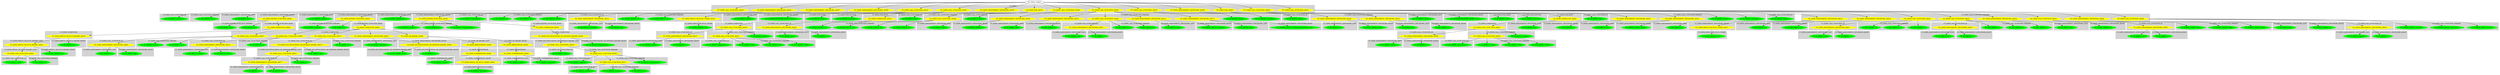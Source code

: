 digraph {

subgraph cluster0 {
 node [style=filled,color=white];
 style=filled;
 color=lightgrey;
 label = "CT_PROG";

"NT_EXPR_CALL_FUNCTION_28441"
 [fillcolor = yellow]
"NT_EXPR_ASSIGNMENT_OPETATORS_28444"
 [fillcolor = yellow]
"NT_EXPR_ASSIGNMENT_OPETATORS_28457"
 [fillcolor = yellow]
"NT_EXPR_ASSIGNMENT_OPETATORS_28498"
 [fillcolor = yellow]
"NT_EXPR_CALL_FUNCTION_28516"
 [fillcolor = yellow]
"NT_EXPR_CALL_FUNCTION_28521"
 [fillcolor = yellow]
"NT_EXPR_ASSIGNMENT_OPETATORS_28529"
 [fillcolor = yellow]
"NT_EXPR_FOR_28532"
 [fillcolor = yellow]
"NT_EXPR_CALL_FUNCTION_28546"
 [fillcolor = yellow]
"NT_EXPR_CALL_FUNCTION_28556"
 [fillcolor = yellow]
"NT_EXPR_CALL_FUNCTION_28578"
 [fillcolor = yellow]
"NT_EXPR_ASSIGNMENT_OPETATORS_28586"
 [fillcolor = yellow]
"NT_EXPR_FOR_28589"
 [fillcolor = yellow]
"NT_EXPR_CALL_FUNCTION_28603"
 [fillcolor = yellow]
"NT_EXPR_CALL_FUNCTION_28613"
 [fillcolor = yellow]
}
"NT_PROG_28440"->"NT_EXPR_CALL_FUNCTION_28441"
subgraph cluster1 {
 node [style=filled,color=white];
 style=filled;
 color=lightgrey;
 label = "CT_EXPR_CALL_FUNCTION_ID";

"NT_ID_28442< set.seed >"
 [fillcolor = green]
}
subgraph cluster2 {
 node [style=filled,color=white];
 style=filled;
 color=lightgrey;
 label = "CT_EXPR_CALL_FUNCTION_PARAMS";

"NT_INT_28443< 101 >"
 [fillcolor = green]
}
"NT_EXPR_CALL_FUNCTION_28441"->"NT_ID_28442< set.seed >"
"NT_EXPR_CALL_FUNCTION_28441"->"NT_INT_28443< 101 >"
"NT_PROG_28440"->"NT_EXPR_ASSIGNMENT_OPETATORS_28444"
subgraph cluster3 {
 node [style=filled,color=white];
 style=filled;
 color=lightgrey;
 label = "CT_EXPR_ASSIGNMENT_OPETATORS_LEFT";

"NT_ID_28445< dgp >"
 [fillcolor = green]
}
subgraph cluster4 {
 node [style=filled,color=white];
 style=filled;
 color=lightgrey;
 label = "CT_EXPR_ASSIGNMENT_OPETATORS_RIGHT";

"NT_EXPR_DEFINE_FUNCTION_28446"
 [fillcolor = yellow]
}
"NT_EXPR_ASSIGNMENT_OPETATORS_28444"->"NT_ID_28445< dgp >"
"NT_EXPR_ASSIGNMENT_OPETATORS_28444"->"NT_EXPR_DEFINE_FUNCTION_28446"
subgraph cluster5 {
 node [style=filled,color=white];
 style=filled;
 color=lightgrey;
 label = "CT_EXPR_DEFINE_FUNCTION_PARAMS";

"NT_ID_28447< N >"
 [fillcolor = green]
"NT_ID_28448< mu >"
 [fillcolor = green]
}
subgraph cluster6 {
 node [style=filled,color=white];
 style=filled;
 color=lightgrey;
 label = "CT_EXPR_DEFINE_FUNCTION_BODY";

"NT_EXPR_COMPOUND_28449"
 [fillcolor = yellow]
}
"NT_EXPR_DEFINE_FUNCTION_28446"->"NT_ID_28447< N >"
"NT_EXPR_DEFINE_FUNCTION_28446"->"NT_ID_28448< mu >"
"NT_EXPR_DEFINE_FUNCTION_28446"->"NT_EXPR_COMPOUND_28449"
subgraph cluster7 {
 node [style=filled,color=white];
 style=filled;
 color=lightgrey;
 label = "CT_EXPR_COMPOUND";

"NT_EXPR_MINUS_OR_PLUS_BINARY_28450"
 [fillcolor = yellow]
}
"NT_EXPR_COMPOUND_28449"->"NT_EXPR_MINUS_OR_PLUS_BINARY_28450"
subgraph cluster8 {
 node [style=filled,color=white];
 style=filled;
 color=lightgrey;
 label = "CT_EXPR_MINUS_OR_PLUS_BINARY_LEFT";

"NT_EXPR_MINUS_OR_PLUS_BINARY_28451"
 [fillcolor = yellow]
}
subgraph cluster9 {
 node [style=filled,color=white];
 style=filled;
 color=lightgrey;
 label = "CT_EXPR_MINUS_OR_PLUS_BINARY_RIGHT";

"NT_ID_28456< mu >"
 [fillcolor = green]
}
"NT_EXPR_MINUS_OR_PLUS_BINARY_28450"->"NT_EXPR_MINUS_OR_PLUS_BINARY_28451"
subgraph cluster10 {
 node [style=filled,color=white];
 style=filled;
 color=lightgrey;
 label = "CT_EXPR_MINUS_OR_PLUS_BINARY_LEFT";

"NT_EXPR_CALL_FUNCTION_28452"
 [fillcolor = yellow]
}
subgraph cluster11 {
 node [style=filled,color=white];
 style=filled;
 color=lightgrey;
 label = "CT_EXPR_MINUS_OR_PLUS_BINARY_RIGHT";

"NT_FLOAT_28455< 0.5 >"
 [fillcolor = green]
}
"NT_EXPR_MINUS_OR_PLUS_BINARY_28451"->"NT_EXPR_CALL_FUNCTION_28452"
subgraph cluster12 {
 node [style=filled,color=white];
 style=filled;
 color=lightgrey;
 label = "CT_EXPR_CALL_FUNCTION_ID";

"NT_ID_28453< runif >"
 [fillcolor = green]
}
subgraph cluster13 {
 node [style=filled,color=white];
 style=filled;
 color=lightgrey;
 label = "CT_EXPR_CALL_FUNCTION_PARAMS";

"NT_ID_28454< N >"
 [fillcolor = green]
}
"NT_EXPR_CALL_FUNCTION_28452"->"NT_ID_28453< runif >"
"NT_EXPR_CALL_FUNCTION_28452"->"NT_ID_28454< N >"
"NT_EXPR_MINUS_OR_PLUS_BINARY_28451"->"NT_FLOAT_28455< 0.5 >"
"NT_EXPR_MINUS_OR_PLUS_BINARY_28450"->"NT_ID_28456< mu >"
"NT_PROG_28440"->"NT_EXPR_ASSIGNMENT_OPETATORS_28457"
subgraph cluster14 {
 node [style=filled,color=white];
 style=filled;
 color=lightgrey;
 label = "CT_EXPR_ASSIGNMENT_OPETATORS_LEFT";

"NT_ID_28458< one.test >"
 [fillcolor = green]
}
subgraph cluster15 {
 node [style=filled,color=white];
 style=filled;
 color=lightgrey;
 label = "CT_EXPR_ASSIGNMENT_OPETATORS_RIGHT";

"NT_EXPR_DEFINE_FUNCTION_28459"
 [fillcolor = yellow]
}
"NT_EXPR_ASSIGNMENT_OPETATORS_28457"->"NT_ID_28458< one.test >"
"NT_EXPR_ASSIGNMENT_OPETATORS_28457"->"NT_EXPR_DEFINE_FUNCTION_28459"
subgraph cluster16 {
 node [style=filled,color=white];
 style=filled;
 color=lightgrey;
 label = "CT_EXPR_DEFINE_FUNCTION_PARAMS";

"NT_ID_28460< N >"
 [fillcolor = green]
"NT_ID_28461< truemu >"
 [fillcolor = green]
}
subgraph cluster17 {
 node [style=filled,color=white];
 style=filled;
 color=lightgrey;
 label = "CT_EXPR_DEFINE_FUNCTION_BODY";

"NT_EXPR_COMPOUND_28462"
 [fillcolor = yellow]
}
"NT_EXPR_DEFINE_FUNCTION_28459"->"NT_ID_28460< N >"
"NT_EXPR_DEFINE_FUNCTION_28459"->"NT_ID_28461< truemu >"
"NT_EXPR_DEFINE_FUNCTION_28459"->"NT_EXPR_COMPOUND_28462"
subgraph cluster18 {
 node [style=filled,color=white];
 style=filled;
 color=lightgrey;
 label = "CT_EXPR_COMPOUND";

"NT_EXPR_CALL_FUNCTION_28463"
 [fillcolor = yellow]
"NT_EXPR_CALL_FUNCTION_28469"
 [fillcolor = yellow]
"NT_EXPR_CALL_FUNCTION_28474"
 [fillcolor = yellow]
"NT_EXPR_ASSIGNMENT_OPETATORS_28483"
 [fillcolor = yellow]
"NT_EXPR_OR_BINARY_28488"
 [fillcolor = yellow]
}
"NT_EXPR_COMPOUND_28462"->"NT_EXPR_CALL_FUNCTION_28463"
subgraph cluster19 {
 node [style=filled,color=white];
 style=filled;
 color=lightgrey;
 label = "CT_EXPR_CALL_FUNCTION_ID";

"NT_EXPR_ASSIGNMENT_OPETATORS_28464"
 [fillcolor = yellow]
}
subgraph cluster20 {
 node [style=filled,color=white];
 style=filled;
 color=lightgrey;
 label = "CT_EXPR_CALL_FUNCTION_PARAMS";

"NT_ID_28467< N >"
 [fillcolor = green]
"NT_ID_28468< truemu >"
 [fillcolor = green]
}
"NT_EXPR_CALL_FUNCTION_28463"->"NT_EXPR_ASSIGNMENT_OPETATORS_28464"
subgraph cluster21 {
 node [style=filled,color=white];
 style=filled;
 color=lightgrey;
 label = "CT_EXPR_ASSIGNMENT_OPETATORS_LEFT";

"NT_ID_28465< x >"
 [fillcolor = green]
}
subgraph cluster22 {
 node [style=filled,color=white];
 style=filled;
 color=lightgrey;
 label = "CT_EXPR_ASSIGNMENT_OPETATORS_RIGHT";

"NT_ID_28466< dgp >"
 [fillcolor = green]
}
"NT_EXPR_ASSIGNMENT_OPETATORS_28464"->"NT_ID_28465< x >"
"NT_EXPR_ASSIGNMENT_OPETATORS_28464"->"NT_ID_28466< dgp >"
"NT_EXPR_CALL_FUNCTION_28463"->"NT_ID_28467< N >"
"NT_EXPR_CALL_FUNCTION_28463"->"NT_ID_28468< truemu >"
"NT_EXPR_COMPOUND_28462"->"NT_EXPR_CALL_FUNCTION_28469"
subgraph cluster23 {
 node [style=filled,color=white];
 style=filled;
 color=lightgrey;
 label = "CT_EXPR_CALL_FUNCTION_ID";

"NT_EXPR_ASSIGNMENT_OPETATORS_28470"
 [fillcolor = yellow]
}
subgraph cluster24 {
 node [style=filled,color=white];
 style=filled;
 color=lightgrey;
 label = "CT_EXPR_CALL_FUNCTION_PARAMS";

"NT_ID_28473< x >"
 [fillcolor = green]
}
"NT_EXPR_CALL_FUNCTION_28469"->"NT_EXPR_ASSIGNMENT_OPETATORS_28470"
subgraph cluster25 {
 node [style=filled,color=white];
 style=filled;
 color=lightgrey;
 label = "CT_EXPR_ASSIGNMENT_OPETATORS_LEFT";

"NT_ID_28471< muhat >"
 [fillcolor = green]
}
subgraph cluster26 {
 node [style=filled,color=white];
 style=filled;
 color=lightgrey;
 label = "CT_EXPR_ASSIGNMENT_OPETATORS_RIGHT";

"NT_ID_28472< mean >"
 [fillcolor = green]
}
"NT_EXPR_ASSIGNMENT_OPETATORS_28470"->"NT_ID_28471< muhat >"
"NT_EXPR_ASSIGNMENT_OPETATORS_28470"->"NT_ID_28472< mean >"
"NT_EXPR_CALL_FUNCTION_28469"->"NT_ID_28473< x >"
"NT_EXPR_COMPOUND_28462"->"NT_EXPR_CALL_FUNCTION_28474"
subgraph cluster27 {
 node [style=filled,color=white];
 style=filled;
 color=lightgrey;
 label = "CT_EXPR_CALL_FUNCTION_ID";

"NT_EXPR_MULTIPLICATION_OR_DIVISION_BINARY_28475"
 [fillcolor = yellow]
}
subgraph cluster28 {
 node [style=filled,color=white];
 style=filled;
 color=lightgrey;
 label = "CT_EXPR_CALL_FUNCTION_PARAMS";

"NT_ID_28482< N >"
 [fillcolor = green]
}
"NT_EXPR_CALL_FUNCTION_28474"->"NT_EXPR_MULTIPLICATION_OR_DIVISION_BINARY_28475"
subgraph cluster29 {
 node [style=filled,color=white];
 style=filled;
 color=lightgrey;
 label = "CT_EXPR_MULTIPLICATION_OR_DIVISION_BINARY_LEFT";

"NT_EXPR_CALL_FUNCTION_28476"
 [fillcolor = yellow]
}
subgraph cluster30 {
 node [style=filled,color=white];
 style=filled;
 color=lightgrey;
 label = "CT_EXPR_MULTIPLICATION_OR_DIVISION_BINARY_RIGHT";

"NT_ID_28481< sqrt >"
 [fillcolor = green]
}
"NT_EXPR_MULTIPLICATION_OR_DIVISION_BINARY_28475"->"NT_EXPR_CALL_FUNCTION_28476"
subgraph cluster31 {
 node [style=filled,color=white];
 style=filled;
 color=lightgrey;
 label = "CT_EXPR_CALL_FUNCTION_ID";

"NT_EXPR_ASSIGNMENT_OPETATORS_28477"
 [fillcolor = yellow]
}
subgraph cluster32 {
 node [style=filled,color=white];
 style=filled;
 color=lightgrey;
 label = "CT_EXPR_CALL_FUNCTION_PARAMS";

"NT_ID_28480< x >"
 [fillcolor = green]
}
"NT_EXPR_CALL_FUNCTION_28476"->"NT_EXPR_ASSIGNMENT_OPETATORS_28477"
subgraph cluster33 {
 node [style=filled,color=white];
 style=filled;
 color=lightgrey;
 label = "CT_EXPR_ASSIGNMENT_OPETATORS_LEFT";

"NT_ID_28478< s >"
 [fillcolor = green]
}
subgraph cluster34 {
 node [style=filled,color=white];
 style=filled;
 color=lightgrey;
 label = "CT_EXPR_ASSIGNMENT_OPETATORS_RIGHT";

"NT_ID_28479< sd >"
 [fillcolor = green]
}
"NT_EXPR_ASSIGNMENT_OPETATORS_28477"->"NT_ID_28478< s >"
"NT_EXPR_ASSIGNMENT_OPETATORS_28477"->"NT_ID_28479< sd >"
"NT_EXPR_CALL_FUNCTION_28476"->"NT_ID_28480< x >"
"NT_EXPR_MULTIPLICATION_OR_DIVISION_BINARY_28475"->"NT_ID_28481< sqrt >"
"NT_EXPR_CALL_FUNCTION_28474"->"NT_ID_28482< N >"
"NT_EXPR_COMPOUND_28462"->"NT_EXPR_ASSIGNMENT_OPETATORS_28483"
subgraph cluster35 {
 node [style=filled,color=white];
 style=filled;
 color=lightgrey;
 label = "CT_EXPR_ASSIGNMENT_OPETATORS_LEFT";

"NT_ID_28484< threshold >"
 [fillcolor = green]
}
subgraph cluster36 {
 node [style=filled,color=white];
 style=filled;
 color=lightgrey;
 label = "CT_EXPR_ASSIGNMENT_OPETATORS_RIGHT";

"NT_EXPR_MULTIPLICATION_OR_DIVISION_BINARY_28485"
 [fillcolor = yellow]
}
"NT_EXPR_ASSIGNMENT_OPETATORS_28483"->"NT_ID_28484< threshold >"
"NT_EXPR_ASSIGNMENT_OPETATORS_28483"->"NT_EXPR_MULTIPLICATION_OR_DIVISION_BINARY_28485"
subgraph cluster37 {
 node [style=filled,color=white];
 style=filled;
 color=lightgrey;
 label = "CT_EXPR_MULTIPLICATION_OR_DIVISION_BINARY_LEFT";

"NT_FLOAT_28486< 1.96 >"
 [fillcolor = green]
}
subgraph cluster38 {
 node [style=filled,color=white];
 style=filled;
 color=lightgrey;
 label = "CT_EXPR_MULTIPLICATION_OR_DIVISION_BINARY_RIGHT";

"NT_ID_28487< s >"
 [fillcolor = green]
}
"NT_EXPR_MULTIPLICATION_OR_DIVISION_BINARY_28485"->"NT_FLOAT_28486< 1.96 >"
"NT_EXPR_MULTIPLICATION_OR_DIVISION_BINARY_28485"->"NT_ID_28487< s >"
"NT_EXPR_COMPOUND_28462"->"NT_EXPR_OR_BINARY_28488"
subgraph cluster39 {
 node [style=filled,color=white];
 style=filled;
 color=lightgrey;
 label = "CT_EXPR_OR_BINARY_LEFT";

"NT_EXPR_PARENTHESIS_28489"
 [fillcolor = yellow]
}
subgraph cluster40 {
 node [style=filled,color=white];
 style=filled;
 color=lightgrey;
 label = "CT_EXPR_OR_BINARY_RIGHT";

"NT_EXPR_PARENTHESIS_28494"
 [fillcolor = yellow]
}
"NT_EXPR_OR_BINARY_28488"->"NT_EXPR_PARENTHESIS_28489"
subgraph cluster41 {
 node [style=filled,color=white];
 style=filled;
 color=lightgrey;
 label = "CT_EXPR_PARENTHESIS";

"NT_EXPR_COMPARISONS_28490"
 [fillcolor = yellow]
}
"NT_EXPR_PARENTHESIS_28489"->"NT_EXPR_COMPARISONS_28490"
subgraph cluster42 {
 node [style=filled,color=white];
 style=filled;
 color=lightgrey;
 label = "CT_EXPR_COMPARISONS_LEFT";

"NT_ID_28491< muhat >"
 [fillcolor = green]
}
subgraph cluster43 {
 node [style=filled,color=white];
 style=filled;
 color=lightgrey;
 label = "CT_EXPR_COMPARISONS_RIGHT";

"NT_EXPR_MINUS_OR_PLUS_UNARY_28492"
 [fillcolor = yellow]
}
"NT_EXPR_COMPARISONS_28490"->"NT_ID_28491< muhat >"
"NT_EXPR_COMPARISONS_28490"->"NT_EXPR_MINUS_OR_PLUS_UNARY_28492"
subgraph cluster44 {
 node [style=filled,color=white];
 style=filled;
 color=lightgrey;
 label = "CT_EXPR_MINUS_OR_PLUS_UNARY";

"NT_ID_28493< threshold >"
 [fillcolor = green]
}
"NT_EXPR_MINUS_OR_PLUS_UNARY_28492"->"NT_ID_28493< threshold >"
"NT_EXPR_OR_BINARY_28488"->"NT_EXPR_PARENTHESIS_28494"
subgraph cluster45 {
 node [style=filled,color=white];
 style=filled;
 color=lightgrey;
 label = "CT_EXPR_PARENTHESIS";

"NT_EXPR_COMPARISONS_28495"
 [fillcolor = yellow]
}
"NT_EXPR_PARENTHESIS_28494"->"NT_EXPR_COMPARISONS_28495"
subgraph cluster46 {
 node [style=filled,color=white];
 style=filled;
 color=lightgrey;
 label = "CT_EXPR_COMPARISONS_LEFT";

"NT_ID_28496< muhat >"
 [fillcolor = green]
}
subgraph cluster47 {
 node [style=filled,color=white];
 style=filled;
 color=lightgrey;
 label = "CT_EXPR_COMPARISONS_RIGHT";

"NT_ID_28497< threshold >"
 [fillcolor = green]
}
"NT_EXPR_COMPARISONS_28495"->"NT_ID_28496< muhat >"
"NT_EXPR_COMPARISONS_28495"->"NT_ID_28497< threshold >"
"NT_PROG_28440"->"NT_EXPR_ASSIGNMENT_OPETATORS_28498"
subgraph cluster48 {
 node [style=filled,color=white];
 style=filled;
 color=lightgrey;
 label = "CT_EXPR_ASSIGNMENT_OPETATORS_LEFT";

"NT_ID_28499< experiment >"
 [fillcolor = green]
}
subgraph cluster49 {
 node [style=filled,color=white];
 style=filled;
 color=lightgrey;
 label = "CT_EXPR_ASSIGNMENT_OPETATORS_RIGHT";

"NT_EXPR_DEFINE_FUNCTION_28500"
 [fillcolor = yellow]
}
"NT_EXPR_ASSIGNMENT_OPETATORS_28498"->"NT_ID_28499< experiment >"
"NT_EXPR_ASSIGNMENT_OPETATORS_28498"->"NT_EXPR_DEFINE_FUNCTION_28500"
subgraph cluster50 {
 node [style=filled,color=white];
 style=filled;
 color=lightgrey;
 label = "CT_EXPR_DEFINE_FUNCTION_PARAMS";

"NT_ID_28501< Nexperiments >"
 [fillcolor = green]
"NT_ID_28502< N >"
 [fillcolor = green]
"NT_ID_28503< truemu >"
 [fillcolor = green]
}
subgraph cluster51 {
 node [style=filled,color=white];
 style=filled;
 color=lightgrey;
 label = "CT_EXPR_DEFINE_FUNCTION_BODY";

"NT_EXPR_COMPOUND_28504"
 [fillcolor = yellow]
}
"NT_EXPR_DEFINE_FUNCTION_28500"->"NT_ID_28501< Nexperiments >"
"NT_EXPR_DEFINE_FUNCTION_28500"->"NT_ID_28502< N >"
"NT_EXPR_DEFINE_FUNCTION_28500"->"NT_ID_28503< truemu >"
"NT_EXPR_DEFINE_FUNCTION_28500"->"NT_EXPR_COMPOUND_28504"
subgraph cluster52 {
 node [style=filled,color=white];
 style=filled;
 color=lightgrey;
 label = "CT_EXPR_COMPOUND";

"NT_EXPR_MULTIPLICATION_OR_DIVISION_BINARY_28505"
 [fillcolor = yellow]
}
"NT_EXPR_COMPOUND_28504"->"NT_EXPR_MULTIPLICATION_OR_DIVISION_BINARY_28505"
subgraph cluster53 {
 node [style=filled,color=white];
 style=filled;
 color=lightgrey;
 label = "CT_EXPR_MULTIPLICATION_OR_DIVISION_BINARY_LEFT";

"NT_EXPR_CALL_FUNCTION_28506"
 [fillcolor = yellow]
}
subgraph cluster54 {
 node [style=filled,color=white];
 style=filled;
 color=lightgrey;
 label = "CT_EXPR_MULTIPLICATION_OR_DIVISION_BINARY_RIGHT";

"NT_ID_28515< Nexperiments >"
 [fillcolor = green]
}
"NT_EXPR_MULTIPLICATION_OR_DIVISION_BINARY_28505"->"NT_EXPR_CALL_FUNCTION_28506"
subgraph cluster55 {
 node [style=filled,color=white];
 style=filled;
 color=lightgrey;
 label = "CT_EXPR_CALL_FUNCTION_ID";

"NT_ID_28507< sum >"
 [fillcolor = green]
}
subgraph cluster56 {
 node [style=filled,color=white];
 style=filled;
 color=lightgrey;
 label = "CT_EXPR_CALL_FUNCTION_PARAMS";

"NT_EXPR_CALL_FUNCTION_28508"
 [fillcolor = yellow]
}
"NT_EXPR_CALL_FUNCTION_28506"->"NT_ID_28507< sum >"
"NT_EXPR_CALL_FUNCTION_28506"->"NT_EXPR_CALL_FUNCTION_28508"
subgraph cluster57 {
 node [style=filled,color=white];
 style=filled;
 color=lightgrey;
 label = "CT_EXPR_CALL_FUNCTION_ID";

"NT_ID_28509< replicate >"
 [fillcolor = green]
}
subgraph cluster58 {
 node [style=filled,color=white];
 style=filled;
 color=lightgrey;
 label = "CT_EXPR_CALL_FUNCTION_PARAMS";

"NT_ID_28510< Nexperiments >"
 [fillcolor = green]
"NT_EXPR_CALL_FUNCTION_28511"
 [fillcolor = yellow]
}
"NT_EXPR_CALL_FUNCTION_28508"->"NT_ID_28509< replicate >"
"NT_EXPR_CALL_FUNCTION_28508"->"NT_ID_28510< Nexperiments >"
"NT_EXPR_CALL_FUNCTION_28508"->"NT_EXPR_CALL_FUNCTION_28511"
subgraph cluster59 {
 node [style=filled,color=white];
 style=filled;
 color=lightgrey;
 label = "CT_EXPR_CALL_FUNCTION_ID";

"NT_ID_28512< one.test >"
 [fillcolor = green]
}
subgraph cluster60 {
 node [style=filled,color=white];
 style=filled;
 color=lightgrey;
 label = "CT_EXPR_CALL_FUNCTION_PARAMS";

"NT_ID_28513< N >"
 [fillcolor = green]
"NT_ID_28514< truemu >"
 [fillcolor = green]
}
"NT_EXPR_CALL_FUNCTION_28511"->"NT_ID_28512< one.test >"
"NT_EXPR_CALL_FUNCTION_28511"->"NT_ID_28513< N >"
"NT_EXPR_CALL_FUNCTION_28511"->"NT_ID_28514< truemu >"
"NT_EXPR_MULTIPLICATION_OR_DIVISION_BINARY_28505"->"NT_ID_28515< Nexperiments >"
"NT_PROG_28440"->"NT_EXPR_CALL_FUNCTION_28516"
subgraph cluster61 {
 node [style=filled,color=white];
 style=filled;
 color=lightgrey;
 label = "CT_EXPR_CALL_FUNCTION_ID";

"NT_ID_28517< experiment >"
 [fillcolor = green]
}
subgraph cluster62 {
 node [style=filled,color=white];
 style=filled;
 color=lightgrey;
 label = "CT_EXPR_CALL_FUNCTION_PARAMS";

"NT_INT_28518< 10000 >"
 [fillcolor = green]
"NT_INT_28519< 50 >"
 [fillcolor = green]
"NT_INT_28520< 0 >"
 [fillcolor = green]
}
"NT_EXPR_CALL_FUNCTION_28516"->"NT_ID_28517< experiment >"
"NT_EXPR_CALL_FUNCTION_28516"->"NT_INT_28518< 10000 >"
"NT_EXPR_CALL_FUNCTION_28516"->"NT_INT_28519< 50 >"
"NT_EXPR_CALL_FUNCTION_28516"->"NT_INT_28520< 0 >"
"NT_PROG_28440"->"NT_EXPR_CALL_FUNCTION_28521"
subgraph cluster63 {
 node [style=filled,color=white];
 style=filled;
 color=lightgrey;
 label = "CT_EXPR_CALL_FUNCTION_ID";

"NT_EXPR_ASSIGNMENT_OPETATORS_28522"
 [fillcolor = yellow]
}
subgraph cluster64 {
 node [style=filled,color=white];
 style=filled;
 color=lightgrey;
 label = "CT_EXPR_CALL_FUNCTION_PARAMS";

"NT_EXPR_MINUS_OR_PLUS_UNARY_28525"
 [fillcolor = yellow]
"NT_FLOAT_28527< .15 >"
 [fillcolor = green]
"NT_FLOAT_28528< .01 >"
 [fillcolor = green]
}
"NT_EXPR_CALL_FUNCTION_28521"->"NT_EXPR_ASSIGNMENT_OPETATORS_28522"
subgraph cluster65 {
 node [style=filled,color=white];
 style=filled;
 color=lightgrey;
 label = "CT_EXPR_ASSIGNMENT_OPETATORS_LEFT";

"NT_ID_28523< muvalues >"
 [fillcolor = green]
}
subgraph cluster66 {
 node [style=filled,color=white];
 style=filled;
 color=lightgrey;
 label = "CT_EXPR_ASSIGNMENT_OPETATORS_RIGHT";

"NT_ID_28524< seq >"
 [fillcolor = green]
}
"NT_EXPR_ASSIGNMENT_OPETATORS_28522"->"NT_ID_28523< muvalues >"
"NT_EXPR_ASSIGNMENT_OPETATORS_28522"->"NT_ID_28524< seq >"
"NT_EXPR_CALL_FUNCTION_28521"->"NT_EXPR_MINUS_OR_PLUS_UNARY_28525"
subgraph cluster67 {
 node [style=filled,color=white];
 style=filled;
 color=lightgrey;
 label = "CT_EXPR_MINUS_OR_PLUS_UNARY";

"NT_FLOAT_28526< .15 >"
 [fillcolor = green]
}
"NT_EXPR_MINUS_OR_PLUS_UNARY_28525"->"NT_FLOAT_28526< .15 >"
"NT_EXPR_CALL_FUNCTION_28521"->"NT_FLOAT_28527< .15 >"
"NT_EXPR_CALL_FUNCTION_28521"->"NT_FLOAT_28528< .01 >"
"NT_PROG_28440"->"NT_EXPR_ASSIGNMENT_OPETATORS_28529"
subgraph cluster68 {
 node [style=filled,color=white];
 style=filled;
 color=lightgrey;
 label = "CT_EXPR_ASSIGNMENT_OPETATORS_LEFT";

"NT_ID_28530< results >"
 [fillcolor = green]
}
subgraph cluster69 {
 node [style=filled,color=white];
 style=filled;
 color=lightgrey;
 label = "CT_EXPR_ASSIGNMENT_OPETATORS_RIGHT";

"NT_LITERALSPECIFIER_28531< NULL >"
 [fillcolor = green]
}
"NT_EXPR_ASSIGNMENT_OPETATORS_28529"->"NT_ID_28530< results >"
"NT_EXPR_ASSIGNMENT_OPETATORS_28529"->"NT_LITERALSPECIFIER_28531< NULL >"
"NT_PROG_28440"->"NT_EXPR_FOR_28532"
subgraph cluster70 {
 node [style=filled,color=white];
 style=filled;
 color=lightgrey;
 label = "CT_EXPR_FOR_NAME";

"NT_ID_28533< truth >"
 [fillcolor = green]
}
subgraph cluster71 {
 node [style=filled,color=white];
 style=filled;
 color=lightgrey;
 label = "CT_EXPR_FOR_VECTOR";

"NT_ID_28534< muvalues >"
 [fillcolor = green]
}
subgraph cluster72 {
 node [style=filled,color=white];
 style=filled;
 color=lightgrey;
 label = "CT_EXPR_FOR_BODY";

"NT_EXPR_COMPOUND_28535"
 [fillcolor = yellow]
}
"NT_EXPR_FOR_28532"->"NT_ID_28533< truth >"
"NT_EXPR_FOR_28532"->"NT_ID_28534< muvalues >"
"NT_EXPR_FOR_28532"->"NT_EXPR_COMPOUND_28535"
subgraph cluster73 {
 node [style=filled,color=white];
 style=filled;
 color=lightgrey;
 label = "CT_EXPR_COMPOUND";

"NT_EXPR_CALL_FUNCTION_28536"
 [fillcolor = yellow]
}
"NT_EXPR_COMPOUND_28535"->"NT_EXPR_CALL_FUNCTION_28536"
subgraph cluster74 {
 node [style=filled,color=white];
 style=filled;
 color=lightgrey;
 label = "CT_EXPR_CALL_FUNCTION_ID";

"NT_EXPR_ASSIGNMENT_OPETATORS_28537"
 [fillcolor = yellow]
}
subgraph cluster75 {
 node [style=filled,color=white];
 style=filled;
 color=lightgrey;
 label = "CT_EXPR_CALL_FUNCTION_PARAMS";

"NT_ID_28540< results >"
 [fillcolor = green]
"NT_EXPR_CALL_FUNCTION_28541"
 [fillcolor = yellow]
}
"NT_EXPR_CALL_FUNCTION_28536"->"NT_EXPR_ASSIGNMENT_OPETATORS_28537"
subgraph cluster76 {
 node [style=filled,color=white];
 style=filled;
 color=lightgrey;
 label = "CT_EXPR_ASSIGNMENT_OPETATORS_LEFT";

"NT_ID_28538< results >"
 [fillcolor = green]
}
subgraph cluster77 {
 node [style=filled,color=white];
 style=filled;
 color=lightgrey;
 label = "CT_EXPR_ASSIGNMENT_OPETATORS_RIGHT";

"NT_ID_28539< c >"
 [fillcolor = green]
}
"NT_EXPR_ASSIGNMENT_OPETATORS_28537"->"NT_ID_28538< results >"
"NT_EXPR_ASSIGNMENT_OPETATORS_28537"->"NT_ID_28539< c >"
"NT_EXPR_CALL_FUNCTION_28536"->"NT_ID_28540< results >"
"NT_EXPR_CALL_FUNCTION_28536"->"NT_EXPR_CALL_FUNCTION_28541"
subgraph cluster78 {
 node [style=filled,color=white];
 style=filled;
 color=lightgrey;
 label = "CT_EXPR_CALL_FUNCTION_ID";

"NT_ID_28542< experiment >"
 [fillcolor = green]
}
subgraph cluster79 {
 node [style=filled,color=white];
 style=filled;
 color=lightgrey;
 label = "CT_EXPR_CALL_FUNCTION_PARAMS";

"NT_INT_28543< 10000 >"
 [fillcolor = green]
"NT_INT_28544< 50 >"
 [fillcolor = green]
"NT_ID_28545< truth >"
 [fillcolor = green]
}
"NT_EXPR_CALL_FUNCTION_28541"->"NT_ID_28542< experiment >"
"NT_EXPR_CALL_FUNCTION_28541"->"NT_INT_28543< 10000 >"
"NT_EXPR_CALL_FUNCTION_28541"->"NT_INT_28544< 50 >"
"NT_EXPR_CALL_FUNCTION_28541"->"NT_ID_28545< truth >"
"NT_PROG_28440"->"NT_EXPR_CALL_FUNCTION_28546"
subgraph cluster80 {
 node [style=filled,color=white];
 style=filled;
 color=lightgrey;
 label = "CT_EXPR_CALL_FUNCTION_ID";

"NT_ID_28547< par >"
 [fillcolor = green]
}
subgraph cluster81 {
 node [style=filled,color=white];
 style=filled;
 color=lightgrey;
 label = "CT_EXPR_CALL_FUNCTION_PARAMS";

"NT_EXPR_CALL_FUNCTION_28548"
 [fillcolor = yellow]
}
"NT_EXPR_CALL_FUNCTION_28546"->"NT_ID_28547< par >"
"NT_EXPR_CALL_FUNCTION_28546"->"NT_EXPR_CALL_FUNCTION_28548"
subgraph cluster82 {
 node [style=filled,color=white];
 style=filled;
 color=lightgrey;
 label = "CT_EXPR_CALL_FUNCTION_ID";

"NT_EXPR_ASSIGNMENT_OPETATORS_28549"
 [fillcolor = yellow]
}
subgraph cluster83 {
 node [style=filled,color=white];
 style=filled;
 color=lightgrey;
 label = "CT_EXPR_CALL_FUNCTION_PARAMS";

"NT_FLOAT_28552< .8 >"
 [fillcolor = green]
"NT_FLOAT_28553< .8 >"
 [fillcolor = green]
"NT_FLOAT_28554< .2 >"
 [fillcolor = green]
"NT_FLOAT_28555< .2 >"
 [fillcolor = green]
}
"NT_EXPR_CALL_FUNCTION_28548"->"NT_EXPR_ASSIGNMENT_OPETATORS_28549"
subgraph cluster84 {
 node [style=filled,color=white];
 style=filled;
 color=lightgrey;
 label = "CT_EXPR_ASSIGNMENT_OPETATORS_LEFT";

"NT_ID_28550< mai >"
 [fillcolor = green]
}
subgraph cluster85 {
 node [style=filled,color=white];
 style=filled;
 color=lightgrey;
 label = "CT_EXPR_ASSIGNMENT_OPETATORS_RIGHT";

"NT_ID_28551< c >"
 [fillcolor = green]
}
"NT_EXPR_ASSIGNMENT_OPETATORS_28549"->"NT_ID_28550< mai >"
"NT_EXPR_ASSIGNMENT_OPETATORS_28549"->"NT_ID_28551< c >"
"NT_EXPR_CALL_FUNCTION_28548"->"NT_FLOAT_28552< .8 >"
"NT_EXPR_CALL_FUNCTION_28548"->"NT_FLOAT_28553< .8 >"
"NT_EXPR_CALL_FUNCTION_28548"->"NT_FLOAT_28554< .2 >"
"NT_EXPR_CALL_FUNCTION_28548"->"NT_FLOAT_28555< .2 >"
"NT_PROG_28440"->"NT_EXPR_CALL_FUNCTION_28556"
subgraph cluster86 {
 node [style=filled,color=white];
 style=filled;
 color=lightgrey;
 label = "CT_EXPR_CALL_FUNCTION_ID";

"NT_ID_28557< plot >"
 [fillcolor = green]
}
subgraph cluster87 {
 node [style=filled,color=white];
 style=filled;
 color=lightgrey;
 label = "CT_EXPR_CALL_FUNCTION_PARAMS";

"NT_ID_28558< muvalues >"
 [fillcolor = green]
"NT_ID_28559< results >"
 [fillcolor = green]
"NT_EXPR_ASSIGNMENT_OPETATORS_28560"
 [fillcolor = yellow]
"NT_EXPR_ASSIGNMENT_OPETATORS_28563"
 [fillcolor = yellow]
"NT_EXPR_CALL_FUNCTION_28566"
 [fillcolor = yellow]
"NT_EXPR_ASSIGNMENT_OPETATORS_28572"
 [fillcolor = yellow]
"NT_EXPR_ASSIGNMENT_OPETATORS_28575"
 [fillcolor = yellow]
}
"NT_EXPR_CALL_FUNCTION_28556"->"NT_ID_28557< plot >"
"NT_EXPR_CALL_FUNCTION_28556"->"NT_ID_28558< muvalues >"
"NT_EXPR_CALL_FUNCTION_28556"->"NT_ID_28559< results >"
"NT_EXPR_CALL_FUNCTION_28556"->"NT_EXPR_ASSIGNMENT_OPETATORS_28560"
subgraph cluster88 {
 node [style=filled,color=white];
 style=filled;
 color=lightgrey;
 label = "CT_EXPR_ASSIGNMENT_OPETATORS_LEFT";

"NT_ID_28561< type >"
 [fillcolor = green]
}
subgraph cluster89 {
 node [style=filled,color=white];
 style=filled;
 color=lightgrey;
 label = "CT_EXPR_ASSIGNMENT_OPETATORS_RIGHT";

"NT_STRING_28562< l >"
 [fillcolor = green]
}
"NT_EXPR_ASSIGNMENT_OPETATORS_28560"->"NT_ID_28561< type >"
"NT_EXPR_ASSIGNMENT_OPETATORS_28560"->"NT_STRING_28562< l >"
"NT_EXPR_CALL_FUNCTION_28556"->"NT_EXPR_ASSIGNMENT_OPETATORS_28563"
subgraph cluster90 {
 node [style=filled,color=white];
 style=filled;
 color=lightgrey;
 label = "CT_EXPR_ASSIGNMENT_OPETATORS_LEFT";

"NT_ID_28564< lwd >"
 [fillcolor = green]
}
subgraph cluster91 {
 node [style=filled,color=white];
 style=filled;
 color=lightgrey;
 label = "CT_EXPR_ASSIGNMENT_OPETATORS_RIGHT";

"NT_INT_28565< 2 >"
 [fillcolor = green]
}
"NT_EXPR_ASSIGNMENT_OPETATORS_28563"->"NT_ID_28564< lwd >"
"NT_EXPR_ASSIGNMENT_OPETATORS_28563"->"NT_INT_28565< 2 >"
"NT_EXPR_CALL_FUNCTION_28556"->"NT_EXPR_CALL_FUNCTION_28566"
subgraph cluster92 {
 node [style=filled,color=white];
 style=filled;
 color=lightgrey;
 label = "CT_EXPR_CALL_FUNCTION_ID";

"NT_EXPR_ASSIGNMENT_OPETATORS_28567"
 [fillcolor = yellow]
}
subgraph cluster93 {
 node [style=filled,color=white];
 style=filled;
 color=lightgrey;
 label = "CT_EXPR_CALL_FUNCTION_PARAMS";

"NT_INT_28570< 0 >"
 [fillcolor = green]
"NT_INT_28571< 1 >"
 [fillcolor = green]
}
"NT_EXPR_CALL_FUNCTION_28566"->"NT_EXPR_ASSIGNMENT_OPETATORS_28567"
subgraph cluster94 {
 node [style=filled,color=white];
 style=filled;
 color=lightgrey;
 label = "CT_EXPR_ASSIGNMENT_OPETATORS_LEFT";

"NT_ID_28568< ylim >"
 [fillcolor = green]
}
subgraph cluster95 {
 node [style=filled,color=white];
 style=filled;
 color=lightgrey;
 label = "CT_EXPR_ASSIGNMENT_OPETATORS_RIGHT";

"NT_ID_28569< c >"
 [fillcolor = green]
}
"NT_EXPR_ASSIGNMENT_OPETATORS_28567"->"NT_ID_28568< ylim >"
"NT_EXPR_ASSIGNMENT_OPETATORS_28567"->"NT_ID_28569< c >"
"NT_EXPR_CALL_FUNCTION_28566"->"NT_INT_28570< 0 >"
"NT_EXPR_CALL_FUNCTION_28566"->"NT_INT_28571< 1 >"
"NT_EXPR_CALL_FUNCTION_28556"->"NT_EXPR_ASSIGNMENT_OPETATORS_28572"
subgraph cluster96 {
 node [style=filled,color=white];
 style=filled;
 color=lightgrey;
 label = "CT_EXPR_ASSIGNMENT_OPETATORS_LEFT";

"NT_ID_28573< xlab >"
 [fillcolor = green]
}
subgraph cluster97 {
 node [style=filled,color=white];
 style=filled;
 color=lightgrey;
 label = "CT_EXPR_ASSIGNMENT_OPETATORS_RIGHT";

"NT_STRING_28574< True mu >"
 [fillcolor = green]
}
"NT_EXPR_ASSIGNMENT_OPETATORS_28572"->"NT_ID_28573< xlab >"
"NT_EXPR_ASSIGNMENT_OPETATORS_28572"->"NT_STRING_28574< True mu >"
"NT_EXPR_CALL_FUNCTION_28556"->"NT_EXPR_ASSIGNMENT_OPETATORS_28575"
subgraph cluster98 {
 node [style=filled,color=white];
 style=filled;
 color=lightgrey;
 label = "CT_EXPR_ASSIGNMENT_OPETATORS_LEFT";

"NT_ID_28576< ylab >"
 [fillcolor = green]
}
subgraph cluster99 {
 node [style=filled,color=white];
 style=filled;
 color=lightgrey;
 label = "CT_EXPR_ASSIGNMENT_OPETATORS_RIGHT";

"NT_STRING_28577< Pr(Rejection of H0:mu=0) >"
 [fillcolor = green]
}
"NT_EXPR_ASSIGNMENT_OPETATORS_28575"->"NT_ID_28576< ylab >"
"NT_EXPR_ASSIGNMENT_OPETATORS_28575"->"NT_STRING_28577< Pr(Rejection of H0:mu=0) >"
"NT_PROG_28440"->"NT_EXPR_CALL_FUNCTION_28578"
subgraph cluster100 {
 node [style=filled,color=white];
 style=filled;
 color=lightgrey;
 label = "CT_EXPR_CALL_FUNCTION_ID";

"NT_ID_28579< abline >"
 [fillcolor = green]
}
subgraph cluster101 {
 node [style=filled,color=white];
 style=filled;
 color=lightgrey;
 label = "CT_EXPR_CALL_FUNCTION_PARAMS";

"NT_EXPR_ASSIGNMENT_OPETATORS_28580"
 [fillcolor = yellow]
"NT_EXPR_ASSIGNMENT_OPETATORS_28583"
 [fillcolor = yellow]
}
"NT_EXPR_CALL_FUNCTION_28578"->"NT_ID_28579< abline >"
"NT_EXPR_CALL_FUNCTION_28578"->"NT_EXPR_ASSIGNMENT_OPETATORS_28580"
subgraph cluster102 {
 node [style=filled,color=white];
 style=filled;
 color=lightgrey;
 label = "CT_EXPR_ASSIGNMENT_OPETATORS_LEFT";

"NT_ID_28581< h >"
 [fillcolor = green]
}
subgraph cluster103 {
 node [style=filled,color=white];
 style=filled;
 color=lightgrey;
 label = "CT_EXPR_ASSIGNMENT_OPETATORS_RIGHT";

"NT_FLOAT_28582< 0.05 >"
 [fillcolor = green]
}
"NT_EXPR_ASSIGNMENT_OPETATORS_28580"->"NT_ID_28581< h >"
"NT_EXPR_ASSIGNMENT_OPETATORS_28580"->"NT_FLOAT_28582< 0.05 >"
"NT_EXPR_CALL_FUNCTION_28578"->"NT_EXPR_ASSIGNMENT_OPETATORS_28583"
subgraph cluster104 {
 node [style=filled,color=white];
 style=filled;
 color=lightgrey;
 label = "CT_EXPR_ASSIGNMENT_OPETATORS_LEFT";

"NT_ID_28584< lty >"
 [fillcolor = green]
}
subgraph cluster105 {
 node [style=filled,color=white];
 style=filled;
 color=lightgrey;
 label = "CT_EXPR_ASSIGNMENT_OPETATORS_RIGHT";

"NT_INT_28585< 2 >"
 [fillcolor = green]
}
"NT_EXPR_ASSIGNMENT_OPETATORS_28583"->"NT_ID_28584< lty >"
"NT_EXPR_ASSIGNMENT_OPETATORS_28583"->"NT_INT_28585< 2 >"
"NT_PROG_28440"->"NT_EXPR_ASSIGNMENT_OPETATORS_28586"
subgraph cluster106 {
 node [style=filled,color=white];
 style=filled;
 color=lightgrey;
 label = "CT_EXPR_ASSIGNMENT_OPETATORS_LEFT";

"NT_ID_28587< results >"
 [fillcolor = green]
}
subgraph cluster107 {
 node [style=filled,color=white];
 style=filled;
 color=lightgrey;
 label = "CT_EXPR_ASSIGNMENT_OPETATORS_RIGHT";

"NT_LITERALSPECIFIER_28588< NULL >"
 [fillcolor = green]
}
"NT_EXPR_ASSIGNMENT_OPETATORS_28586"->"NT_ID_28587< results >"
"NT_EXPR_ASSIGNMENT_OPETATORS_28586"->"NT_LITERALSPECIFIER_28588< NULL >"
"NT_PROG_28440"->"NT_EXPR_FOR_28589"
subgraph cluster108 {
 node [style=filled,color=white];
 style=filled;
 color=lightgrey;
 label = "CT_EXPR_FOR_NAME";

"NT_ID_28590< truth >"
 [fillcolor = green]
}
subgraph cluster109 {
 node [style=filled,color=white];
 style=filled;
 color=lightgrey;
 label = "CT_EXPR_FOR_VECTOR";

"NT_ID_28591< muvalues >"
 [fillcolor = green]
}
subgraph cluster110 {
 node [style=filled,color=white];
 style=filled;
 color=lightgrey;
 label = "CT_EXPR_FOR_BODY";

"NT_EXPR_COMPOUND_28592"
 [fillcolor = yellow]
}
"NT_EXPR_FOR_28589"->"NT_ID_28590< truth >"
"NT_EXPR_FOR_28589"->"NT_ID_28591< muvalues >"
"NT_EXPR_FOR_28589"->"NT_EXPR_COMPOUND_28592"
subgraph cluster111 {
 node [style=filled,color=white];
 style=filled;
 color=lightgrey;
 label = "CT_EXPR_COMPOUND";

"NT_EXPR_CALL_FUNCTION_28593"
 [fillcolor = yellow]
}
"NT_EXPR_COMPOUND_28592"->"NT_EXPR_CALL_FUNCTION_28593"
subgraph cluster112 {
 node [style=filled,color=white];
 style=filled;
 color=lightgrey;
 label = "CT_EXPR_CALL_FUNCTION_ID";

"NT_EXPR_ASSIGNMENT_OPETATORS_28594"
 [fillcolor = yellow]
}
subgraph cluster113 {
 node [style=filled,color=white];
 style=filled;
 color=lightgrey;
 label = "CT_EXPR_CALL_FUNCTION_PARAMS";

"NT_ID_28597< results >"
 [fillcolor = green]
"NT_EXPR_CALL_FUNCTION_28598"
 [fillcolor = yellow]
}
"NT_EXPR_CALL_FUNCTION_28593"->"NT_EXPR_ASSIGNMENT_OPETATORS_28594"
subgraph cluster114 {
 node [style=filled,color=white];
 style=filled;
 color=lightgrey;
 label = "CT_EXPR_ASSIGNMENT_OPETATORS_LEFT";

"NT_ID_28595< results >"
 [fillcolor = green]
}
subgraph cluster115 {
 node [style=filled,color=white];
 style=filled;
 color=lightgrey;
 label = "CT_EXPR_ASSIGNMENT_OPETATORS_RIGHT";

"NT_ID_28596< c >"
 [fillcolor = green]
}
"NT_EXPR_ASSIGNMENT_OPETATORS_28594"->"NT_ID_28595< results >"
"NT_EXPR_ASSIGNMENT_OPETATORS_28594"->"NT_ID_28596< c >"
"NT_EXPR_CALL_FUNCTION_28593"->"NT_ID_28597< results >"
"NT_EXPR_CALL_FUNCTION_28593"->"NT_EXPR_CALL_FUNCTION_28598"
subgraph cluster116 {
 node [style=filled,color=white];
 style=filled;
 color=lightgrey;
 label = "CT_EXPR_CALL_FUNCTION_ID";

"NT_ID_28599< experiment >"
 [fillcolor = green]
}
subgraph cluster117 {
 node [style=filled,color=white];
 style=filled;
 color=lightgrey;
 label = "CT_EXPR_CALL_FUNCTION_PARAMS";

"NT_INT_28600< 10000 >"
 [fillcolor = green]
"NT_INT_28601< 100 >"
 [fillcolor = green]
"NT_ID_28602< truth >"
 [fillcolor = green]
}
"NT_EXPR_CALL_FUNCTION_28598"->"NT_ID_28599< experiment >"
"NT_EXPR_CALL_FUNCTION_28598"->"NT_INT_28600< 10000 >"
"NT_EXPR_CALL_FUNCTION_28598"->"NT_INT_28601< 100 >"
"NT_EXPR_CALL_FUNCTION_28598"->"NT_ID_28602< truth >"
"NT_PROG_28440"->"NT_EXPR_CALL_FUNCTION_28603"
subgraph cluster118 {
 node [style=filled,color=white];
 style=filled;
 color=lightgrey;
 label = "CT_EXPR_CALL_FUNCTION_ID";

"NT_ID_28604< lines >"
 [fillcolor = green]
}
subgraph cluster119 {
 node [style=filled,color=white];
 style=filled;
 color=lightgrey;
 label = "CT_EXPR_CALL_FUNCTION_PARAMS";

"NT_ID_28605< muvalues >"
 [fillcolor = green]
"NT_ID_28606< results >"
 [fillcolor = green]
"NT_EXPR_ASSIGNMENT_OPETATORS_28607"
 [fillcolor = yellow]
"NT_EXPR_ASSIGNMENT_OPETATORS_28610"
 [fillcolor = yellow]
}
"NT_EXPR_CALL_FUNCTION_28603"->"NT_ID_28604< lines >"
"NT_EXPR_CALL_FUNCTION_28603"->"NT_ID_28605< muvalues >"
"NT_EXPR_CALL_FUNCTION_28603"->"NT_ID_28606< results >"
"NT_EXPR_CALL_FUNCTION_28603"->"NT_EXPR_ASSIGNMENT_OPETATORS_28607"
subgraph cluster120 {
 node [style=filled,color=white];
 style=filled;
 color=lightgrey;
 label = "CT_EXPR_ASSIGNMENT_OPETATORS_LEFT";

"NT_ID_28608< lwd >"
 [fillcolor = green]
}
subgraph cluster121 {
 node [style=filled,color=white];
 style=filled;
 color=lightgrey;
 label = "CT_EXPR_ASSIGNMENT_OPETATORS_RIGHT";

"NT_INT_28609< 2 >"
 [fillcolor = green]
}
"NT_EXPR_ASSIGNMENT_OPETATORS_28607"->"NT_ID_28608< lwd >"
"NT_EXPR_ASSIGNMENT_OPETATORS_28607"->"NT_INT_28609< 2 >"
"NT_EXPR_CALL_FUNCTION_28603"->"NT_EXPR_ASSIGNMENT_OPETATORS_28610"
subgraph cluster122 {
 node [style=filled,color=white];
 style=filled;
 color=lightgrey;
 label = "CT_EXPR_ASSIGNMENT_OPETATORS_LEFT";

"NT_ID_28611< col >"
 [fillcolor = green]
}
subgraph cluster123 {
 node [style=filled,color=white];
 style=filled;
 color=lightgrey;
 label = "CT_EXPR_ASSIGNMENT_OPETATORS_RIGHT";

"NT_STRING_28612< blue >"
 [fillcolor = green]
}
"NT_EXPR_ASSIGNMENT_OPETATORS_28610"->"NT_ID_28611< col >"
"NT_EXPR_ASSIGNMENT_OPETATORS_28610"->"NT_STRING_28612< blue >"
"NT_PROG_28440"->"NT_EXPR_CALL_FUNCTION_28613"
subgraph cluster124 {
 node [style=filled,color=white];
 style=filled;
 color=lightgrey;
 label = "CT_EXPR_CALL_FUNCTION_ID";

"NT_ID_28614< legend >"
 [fillcolor = green]
}
subgraph cluster125 {
 node [style=filled,color=white];
 style=filled;
 color=lightgrey;
 label = "CT_EXPR_CALL_FUNCTION_PARAMS";

"NT_EXPR_ASSIGNMENT_OPETATORS_28615"
 [fillcolor = yellow]
"NT_EXPR_ASSIGNMENT_OPETATORS_28619"
 [fillcolor = yellow]
"NT_EXPR_CALL_FUNCTION_28622"
 [fillcolor = yellow]
"NT_EXPR_CALL_FUNCTION_28629"
 [fillcolor = yellow]
"NT_EXPR_ASSIGNMENT_OPETATORS_28636"
 [fillcolor = yellow]
"NT_EXPR_CALL_FUNCTION_28639"
 [fillcolor = yellow]
"NT_EXPR_ASSIGNMENT_OPETATORS_28646"
 [fillcolor = yellow]
"NT_EXPR_CALL_FUNCTION_28649"
 [fillcolor = yellow]
}
"NT_EXPR_CALL_FUNCTION_28613"->"NT_ID_28614< legend >"
"NT_EXPR_CALL_FUNCTION_28613"->"NT_EXPR_ASSIGNMENT_OPETATORS_28615"
subgraph cluster126 {
 node [style=filled,color=white];
 style=filled;
 color=lightgrey;
 label = "CT_EXPR_ASSIGNMENT_OPETATORS_LEFT";

"NT_ID_28616< x >"
 [fillcolor = green]
}
subgraph cluster127 {
 node [style=filled,color=white];
 style=filled;
 color=lightgrey;
 label = "CT_EXPR_ASSIGNMENT_OPETATORS_RIGHT";

"NT_EXPR_MINUS_OR_PLUS_UNARY_28617"
 [fillcolor = yellow]
}
"NT_EXPR_ASSIGNMENT_OPETATORS_28615"->"NT_ID_28616< x >"
"NT_EXPR_ASSIGNMENT_OPETATORS_28615"->"NT_EXPR_MINUS_OR_PLUS_UNARY_28617"
subgraph cluster128 {
 node [style=filled,color=white];
 style=filled;
 color=lightgrey;
 label = "CT_EXPR_MINUS_OR_PLUS_UNARY";

"NT_FLOAT_28618< 0.15 >"
 [fillcolor = green]
}
"NT_EXPR_MINUS_OR_PLUS_UNARY_28617"->"NT_FLOAT_28618< 0.15 >"
"NT_EXPR_CALL_FUNCTION_28613"->"NT_EXPR_ASSIGNMENT_OPETATORS_28619"
subgraph cluster129 {
 node [style=filled,color=white];
 style=filled;
 color=lightgrey;
 label = "CT_EXPR_ASSIGNMENT_OPETATORS_LEFT";

"NT_ID_28620< y >"
 [fillcolor = green]
}
subgraph cluster130 {
 node [style=filled,color=white];
 style=filled;
 color=lightgrey;
 label = "CT_EXPR_ASSIGNMENT_OPETATORS_RIGHT";

"NT_FLOAT_28621< .2 >"
 [fillcolor = green]
}
"NT_EXPR_ASSIGNMENT_OPETATORS_28619"->"NT_ID_28620< y >"
"NT_EXPR_ASSIGNMENT_OPETATORS_28619"->"NT_FLOAT_28621< .2 >"
"NT_EXPR_CALL_FUNCTION_28613"->"NT_EXPR_CALL_FUNCTION_28622"
subgraph cluster131 {
 node [style=filled,color=white];
 style=filled;
 color=lightgrey;
 label = "CT_EXPR_CALL_FUNCTION_ID";

"NT_EXPR_ASSIGNMENT_OPETATORS_28623"
 [fillcolor = yellow]
}
subgraph cluster132 {
 node [style=filled,color=white];
 style=filled;
 color=lightgrey;
 label = "CT_EXPR_CALL_FUNCTION_PARAMS";

"NT_INT_28626< 2 >"
 [fillcolor = green]
"NT_INT_28627< 1 >"
 [fillcolor = green]
"NT_INT_28628< 2 >"
 [fillcolor = green]
}
"NT_EXPR_CALL_FUNCTION_28622"->"NT_EXPR_ASSIGNMENT_OPETATORS_28623"
subgraph cluster133 {
 node [style=filled,color=white];
 style=filled;
 color=lightgrey;
 label = "CT_EXPR_ASSIGNMENT_OPETATORS_LEFT";

"NT_ID_28624< lwd >"
 [fillcolor = green]
}
subgraph cluster134 {
 node [style=filled,color=white];
 style=filled;
 color=lightgrey;
 label = "CT_EXPR_ASSIGNMENT_OPETATORS_RIGHT";

"NT_ID_28625< c >"
 [fillcolor = green]
}
"NT_EXPR_ASSIGNMENT_OPETATORS_28623"->"NT_ID_28624< lwd >"
"NT_EXPR_ASSIGNMENT_OPETATORS_28623"->"NT_ID_28625< c >"
"NT_EXPR_CALL_FUNCTION_28622"->"NT_INT_28626< 2 >"
"NT_EXPR_CALL_FUNCTION_28622"->"NT_INT_28627< 1 >"
"NT_EXPR_CALL_FUNCTION_28622"->"NT_INT_28628< 2 >"
"NT_EXPR_CALL_FUNCTION_28613"->"NT_EXPR_CALL_FUNCTION_28629"
subgraph cluster135 {
 node [style=filled,color=white];
 style=filled;
 color=lightgrey;
 label = "CT_EXPR_CALL_FUNCTION_ID";

"NT_EXPR_ASSIGNMENT_OPETATORS_28630"
 [fillcolor = yellow]
}
subgraph cluster136 {
 node [style=filled,color=white];
 style=filled;
 color=lightgrey;
 label = "CT_EXPR_CALL_FUNCTION_PARAMS";

"NT_INT_28633< 1 >"
 [fillcolor = green]
"NT_INT_28634< 2 >"
 [fillcolor = green]
"NT_INT_28635< 1 >"
 [fillcolor = green]
}
"NT_EXPR_CALL_FUNCTION_28629"->"NT_EXPR_ASSIGNMENT_OPETATORS_28630"
subgraph cluster137 {
 node [style=filled,color=white];
 style=filled;
 color=lightgrey;
 label = "CT_EXPR_ASSIGNMENT_OPETATORS_LEFT";

"NT_ID_28631< lty >"
 [fillcolor = green]
}
subgraph cluster138 {
 node [style=filled,color=white];
 style=filled;
 color=lightgrey;
 label = "CT_EXPR_ASSIGNMENT_OPETATORS_RIGHT";

"NT_ID_28632< c >"
 [fillcolor = green]
}
"NT_EXPR_ASSIGNMENT_OPETATORS_28630"->"NT_ID_28631< lty >"
"NT_EXPR_ASSIGNMENT_OPETATORS_28630"->"NT_ID_28632< c >"
"NT_EXPR_CALL_FUNCTION_28629"->"NT_INT_28633< 1 >"
"NT_EXPR_CALL_FUNCTION_28629"->"NT_INT_28634< 2 >"
"NT_EXPR_CALL_FUNCTION_28629"->"NT_INT_28635< 1 >"
"NT_EXPR_CALL_FUNCTION_28613"->"NT_EXPR_ASSIGNMENT_OPETATORS_28636"
subgraph cluster139 {
 node [style=filled,color=white];
 style=filled;
 color=lightgrey;
 label = "CT_EXPR_ASSIGNMENT_OPETATORS_LEFT";

"NT_ID_28637< cex >"
 [fillcolor = green]
}
subgraph cluster140 {
 node [style=filled,color=white];
 style=filled;
 color=lightgrey;
 label = "CT_EXPR_ASSIGNMENT_OPETATORS_RIGHT";

"NT_FLOAT_28638< .8 >"
 [fillcolor = green]
}
"NT_EXPR_ASSIGNMENT_OPETATORS_28636"->"NT_ID_28637< cex >"
"NT_EXPR_ASSIGNMENT_OPETATORS_28636"->"NT_FLOAT_28638< .8 >"
"NT_EXPR_CALL_FUNCTION_28613"->"NT_EXPR_CALL_FUNCTION_28639"
subgraph cluster141 {
 node [style=filled,color=white];
 style=filled;
 color=lightgrey;
 label = "CT_EXPR_CALL_FUNCTION_ID";

"NT_EXPR_ASSIGNMENT_OPETATORS_28640"
 [fillcolor = yellow]
}
subgraph cluster142 {
 node [style=filled,color=white];
 style=filled;
 color=lightgrey;
 label = "CT_EXPR_CALL_FUNCTION_PARAMS";

"NT_STRING_28643< black >"
 [fillcolor = green]
"NT_STRING_28644< black >"
 [fillcolor = green]
"NT_STRING_28645< blue >"
 [fillcolor = green]
}
"NT_EXPR_CALL_FUNCTION_28639"->"NT_EXPR_ASSIGNMENT_OPETATORS_28640"
subgraph cluster143 {
 node [style=filled,color=white];
 style=filled;
 color=lightgrey;
 label = "CT_EXPR_ASSIGNMENT_OPETATORS_LEFT";

"NT_ID_28641< col >"
 [fillcolor = green]
}
subgraph cluster144 {
 node [style=filled,color=white];
 style=filled;
 color=lightgrey;
 label = "CT_EXPR_ASSIGNMENT_OPETATORS_RIGHT";

"NT_ID_28642< c >"
 [fillcolor = green]
}
"NT_EXPR_ASSIGNMENT_OPETATORS_28640"->"NT_ID_28641< col >"
"NT_EXPR_ASSIGNMENT_OPETATORS_28640"->"NT_ID_28642< c >"
"NT_EXPR_CALL_FUNCTION_28639"->"NT_STRING_28643< black >"
"NT_EXPR_CALL_FUNCTION_28639"->"NT_STRING_28644< black >"
"NT_EXPR_CALL_FUNCTION_28639"->"NT_STRING_28645< blue >"
"NT_EXPR_CALL_FUNCTION_28613"->"NT_EXPR_ASSIGNMENT_OPETATORS_28646"
subgraph cluster145 {
 node [style=filled,color=white];
 style=filled;
 color=lightgrey;
 label = "CT_EXPR_ASSIGNMENT_OPETATORS_LEFT";

"NT_ID_28647< bty >"
 [fillcolor = green]
}
subgraph cluster146 {
 node [style=filled,color=white];
 style=filled;
 color=lightgrey;
 label = "CT_EXPR_ASSIGNMENT_OPETATORS_RIGHT";

"NT_STRING_28648< n >"
 [fillcolor = green]
}
"NT_EXPR_ASSIGNMENT_OPETATORS_28646"->"NT_ID_28647< bty >"
"NT_EXPR_ASSIGNMENT_OPETATORS_28646"->"NT_STRING_28648< n >"
"NT_EXPR_CALL_FUNCTION_28613"->"NT_EXPR_CALL_FUNCTION_28649"
subgraph cluster147 {
 node [style=filled,color=white];
 style=filled;
 color=lightgrey;
 label = "CT_EXPR_CALL_FUNCTION_ID";

"NT_EXPR_ASSIGNMENT_OPETATORS_28650"
 [fillcolor = yellow]
}
subgraph cluster148 {
 node [style=filled,color=white];
 style=filled;
 color=lightgrey;
 label = "CT_EXPR_CALL_FUNCTION_PARAMS";

"NT_STRING_28653< N=50 >"
 [fillcolor = green]
"NT_STRING_28654< Size, 0.05 >"
 [fillcolor = green]
"NT_STRING_28655< N=100 >"
 [fillcolor = green]
}
"NT_EXPR_CALL_FUNCTION_28649"->"NT_EXPR_ASSIGNMENT_OPETATORS_28650"
subgraph cluster149 {
 node [style=filled,color=white];
 style=filled;
 color=lightgrey;
 label = "CT_EXPR_ASSIGNMENT_OPETATORS_LEFT";

"NT_ID_28651< legend >"
 [fillcolor = green]
}
subgraph cluster150 {
 node [style=filled,color=white];
 style=filled;
 color=lightgrey;
 label = "CT_EXPR_ASSIGNMENT_OPETATORS_RIGHT";

"NT_ID_28652< c >"
 [fillcolor = green]
}
"NT_EXPR_ASSIGNMENT_OPETATORS_28650"->"NT_ID_28651< legend >"
"NT_EXPR_ASSIGNMENT_OPETATORS_28650"->"NT_ID_28652< c >"
"NT_EXPR_CALL_FUNCTION_28649"->"NT_STRING_28653< N=50 >"
"NT_EXPR_CALL_FUNCTION_28649"->"NT_STRING_28654< Size, 0.05 >"
"NT_EXPR_CALL_FUNCTION_28649"->"NT_STRING_28655< N=100 >"
}
